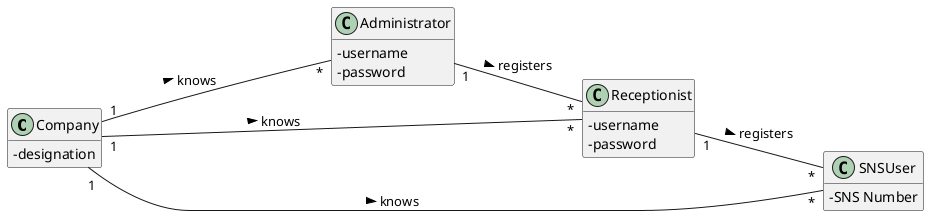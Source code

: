 @startuml
hide methods
left to right direction
skinparam classAttributeIconSize 0


class Company {
  -designation
}

class Receptionist {
  -username
  -password
}

class SNSUser {
  -SNS Number
}

class Administrator {
  -username
  -password
}

Company "1"--"*" Receptionist : knows >
Company "1"---"*" SNSUser : knows >
Company "1"---"*" Administrator : knows >
Receptionist "1"--"*" SNSUser : registers >
Administrator "1"--"*" Receptionist : registers >






@enduml
